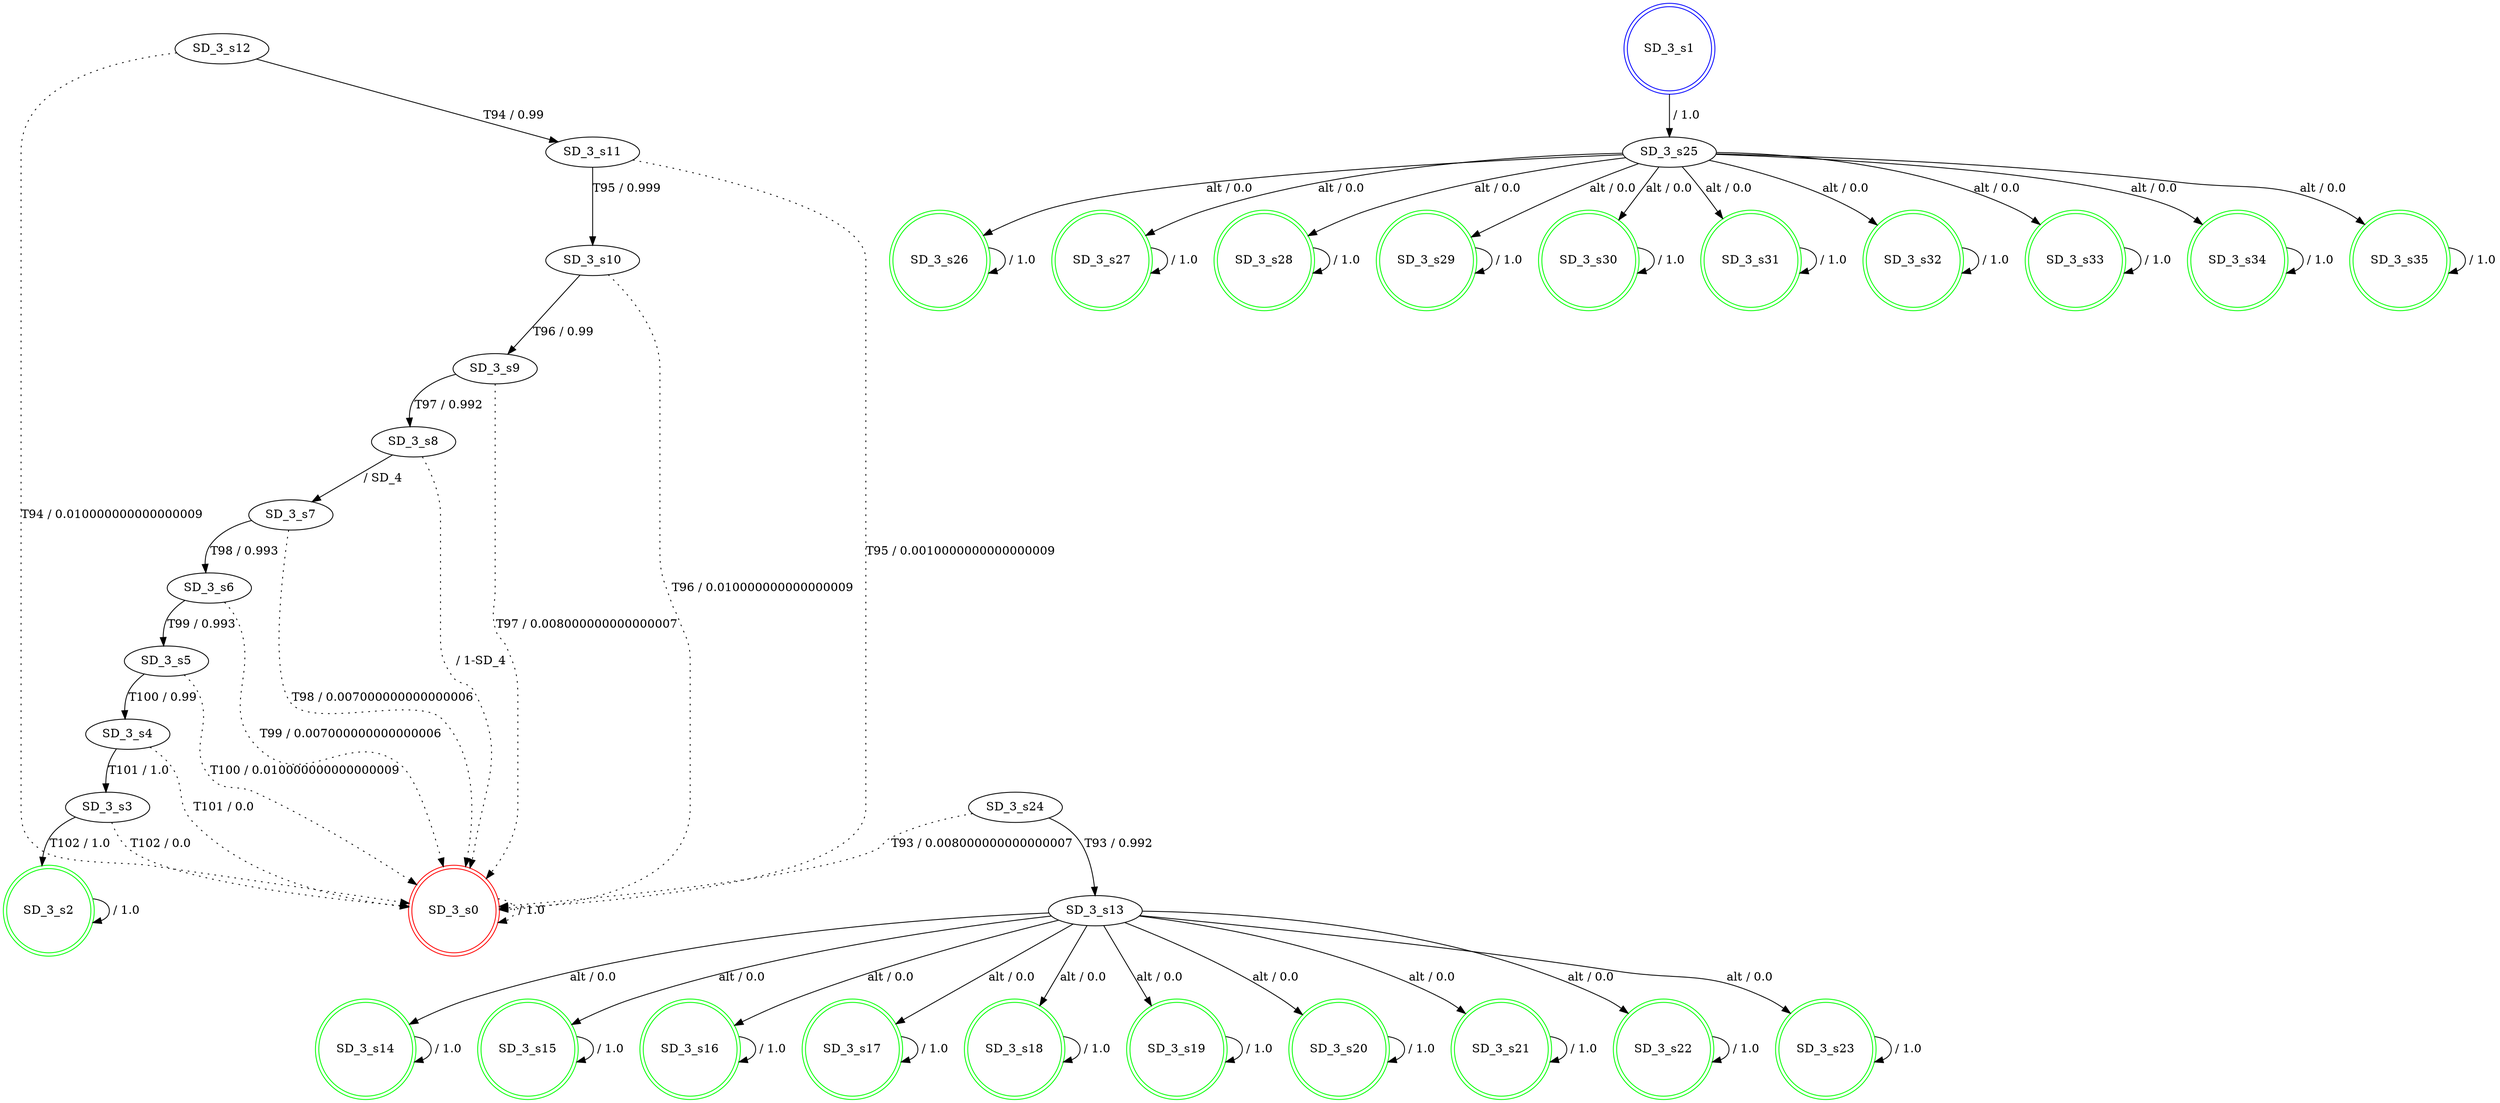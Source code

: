 digraph graphname {
SD_3_s0 [label="SD_3_s0",color=red,shape=doublecircle ];
SD_3_s1 [label="SD_3_s1",color=blue,shape=doublecircle ];
SD_3_s2 [label="SD_3_s2",color=green,shape=doublecircle ];
SD_3_s3 [label="SD_3_s3" ];
SD_3_s4 [label="SD_3_s4" ];
SD_3_s5 [label="SD_3_s5" ];
SD_3_s6 [label="SD_3_s6" ];
SD_3_s7 [label="SD_3_s7" ];
SD_3_s8 [label="SD_3_s8" ];
SD_3_s9 [label="SD_3_s9" ];
SD_3_s10 [label="SD_3_s10" ];
SD_3_s11 [label="SD_3_s11" ];
SD_3_s12 [label="SD_3_s12" ];
SD_3_s13 [label="SD_3_s13" ];
SD_3_s14 [label="SD_3_s14",color=green,shape=doublecircle ];
SD_3_s15 [label="SD_3_s15",color=green,shape=doublecircle ];
SD_3_s16 [label="SD_3_s16",color=green,shape=doublecircle ];
SD_3_s17 [label="SD_3_s17",color=green,shape=doublecircle ];
SD_3_s18 [label="SD_3_s18",color=green,shape=doublecircle ];
SD_3_s19 [label="SD_3_s19",color=green,shape=doublecircle ];
SD_3_s20 [label="SD_3_s20",color=green,shape=doublecircle ];
SD_3_s21 [label="SD_3_s21",color=green,shape=doublecircle ];
SD_3_s22 [label="SD_3_s22",color=green,shape=doublecircle ];
SD_3_s23 [label="SD_3_s23",color=green,shape=doublecircle ];
SD_3_s24 [label="SD_3_s24" ];
SD_3_s25 [label="SD_3_s25" ];
SD_3_s26 [label="SD_3_s26",color=green,shape=doublecircle ];
SD_3_s27 [label="SD_3_s27",color=green,shape=doublecircle ];
SD_3_s28 [label="SD_3_s28",color=green,shape=doublecircle ];
SD_3_s29 [label="SD_3_s29",color=green,shape=doublecircle ];
SD_3_s30 [label="SD_3_s30",color=green,shape=doublecircle ];
SD_3_s31 [label="SD_3_s31",color=green,shape=doublecircle ];
SD_3_s32 [label="SD_3_s32",color=green,shape=doublecircle ];
SD_3_s33 [label="SD_3_s33",color=green,shape=doublecircle ];
SD_3_s34 [label="SD_3_s34",color=green,shape=doublecircle ];
SD_3_s35 [label="SD_3_s35",color=green,shape=doublecircle ];
SD_3_s0 -> SD_3_s0 [label=" / 1.0", style=dotted];
SD_3_s1 -> SD_3_s25 [label=" / 1.0"];
SD_3_s2 -> SD_3_s2 [label=" / 1.0"];
SD_3_s3 -> SD_3_s2 [label="T102 / 1.0"];
SD_3_s3 -> SD_3_s0 [label="T102 / 0.0", style=dotted];
SD_3_s4 -> SD_3_s3 [label="T101 / 1.0"];
SD_3_s4 -> SD_3_s0 [label="T101 / 0.0", style=dotted];
SD_3_s5 -> SD_3_s4 [label="T100 / 0.99"];
SD_3_s5 -> SD_3_s0 [label="T100 / 0.010000000000000009", style=dotted];
SD_3_s6 -> SD_3_s5 [label="T99 / 0.993"];
SD_3_s6 -> SD_3_s0 [label="T99 / 0.007000000000000006", style=dotted];
SD_3_s7 -> SD_3_s6 [label="T98 / 0.993"];
SD_3_s7 -> SD_3_s0 [label="T98 / 0.007000000000000006", style=dotted];
SD_3_s8 -> SD_3_s7 [label=" / SD_4"];
SD_3_s8 -> SD_3_s0 [label=" / 1-SD_4", style=dotted];
SD_3_s9 -> SD_3_s8 [label="T97 / 0.992"];
SD_3_s9 -> SD_3_s0 [label="T97 / 0.008000000000000007", style=dotted];
SD_3_s10 -> SD_3_s9 [label="T96 / 0.99"];
SD_3_s10 -> SD_3_s0 [label="T96 / 0.010000000000000009", style=dotted];
SD_3_s11 -> SD_3_s10 [label="T95 / 0.999"];
SD_3_s11 -> SD_3_s0 [label="T95 / 0.0010000000000000009", style=dotted];
SD_3_s12 -> SD_3_s11 [label="T94 / 0.99"];
SD_3_s12 -> SD_3_s0 [label="T94 / 0.010000000000000009", style=dotted];
SD_3_s13 -> SD_3_s14 [label="alt / 0.0"];
SD_3_s13 -> SD_3_s15 [label="alt / 0.0"];
SD_3_s13 -> SD_3_s16 [label="alt / 0.0"];
SD_3_s13 -> SD_3_s17 [label="alt / 0.0"];
SD_3_s13 -> SD_3_s18 [label="alt / 0.0"];
SD_3_s13 -> SD_3_s19 [label="alt / 0.0"];
SD_3_s13 -> SD_3_s20 [label="alt / 0.0"];
SD_3_s13 -> SD_3_s21 [label="alt / 0.0"];
SD_3_s13 -> SD_3_s22 [label="alt / 0.0"];
SD_3_s13 -> SD_3_s23 [label="alt / 0.0"];
SD_3_s14 -> SD_3_s14 [label=" / 1.0"];
SD_3_s15 -> SD_3_s15 [label=" / 1.0"];
SD_3_s16 -> SD_3_s16 [label=" / 1.0"];
SD_3_s17 -> SD_3_s17 [label=" / 1.0"];
SD_3_s18 -> SD_3_s18 [label=" / 1.0"];
SD_3_s19 -> SD_3_s19 [label=" / 1.0"];
SD_3_s20 -> SD_3_s20 [label=" / 1.0"];
SD_3_s21 -> SD_3_s21 [label=" / 1.0"];
SD_3_s22 -> SD_3_s22 [label=" / 1.0"];
SD_3_s23 -> SD_3_s23 [label=" / 1.0"];
SD_3_s24 -> SD_3_s13 [label="T93 / 0.992"];
SD_3_s24 -> SD_3_s0 [label="T93 / 0.008000000000000007", style=dotted];
SD_3_s25 -> SD_3_s26 [label="alt / 0.0"];
SD_3_s25 -> SD_3_s27 [label="alt / 0.0"];
SD_3_s25 -> SD_3_s28 [label="alt / 0.0"];
SD_3_s25 -> SD_3_s29 [label="alt / 0.0"];
SD_3_s25 -> SD_3_s30 [label="alt / 0.0"];
SD_3_s25 -> SD_3_s31 [label="alt / 0.0"];
SD_3_s25 -> SD_3_s32 [label="alt / 0.0"];
SD_3_s25 -> SD_3_s33 [label="alt / 0.0"];
SD_3_s25 -> SD_3_s34 [label="alt / 0.0"];
SD_3_s25 -> SD_3_s35 [label="alt / 0.0"];
SD_3_s26 -> SD_3_s26 [label=" / 1.0"];
SD_3_s27 -> SD_3_s27 [label=" / 1.0"];
SD_3_s28 -> SD_3_s28 [label=" / 1.0"];
SD_3_s29 -> SD_3_s29 [label=" / 1.0"];
SD_3_s30 -> SD_3_s30 [label=" / 1.0"];
SD_3_s31 -> SD_3_s31 [label=" / 1.0"];
SD_3_s32 -> SD_3_s32 [label=" / 1.0"];
SD_3_s33 -> SD_3_s33 [label=" / 1.0"];
SD_3_s34 -> SD_3_s34 [label=" / 1.0"];
SD_3_s35 -> SD_3_s35 [label=" / 1.0"];
}